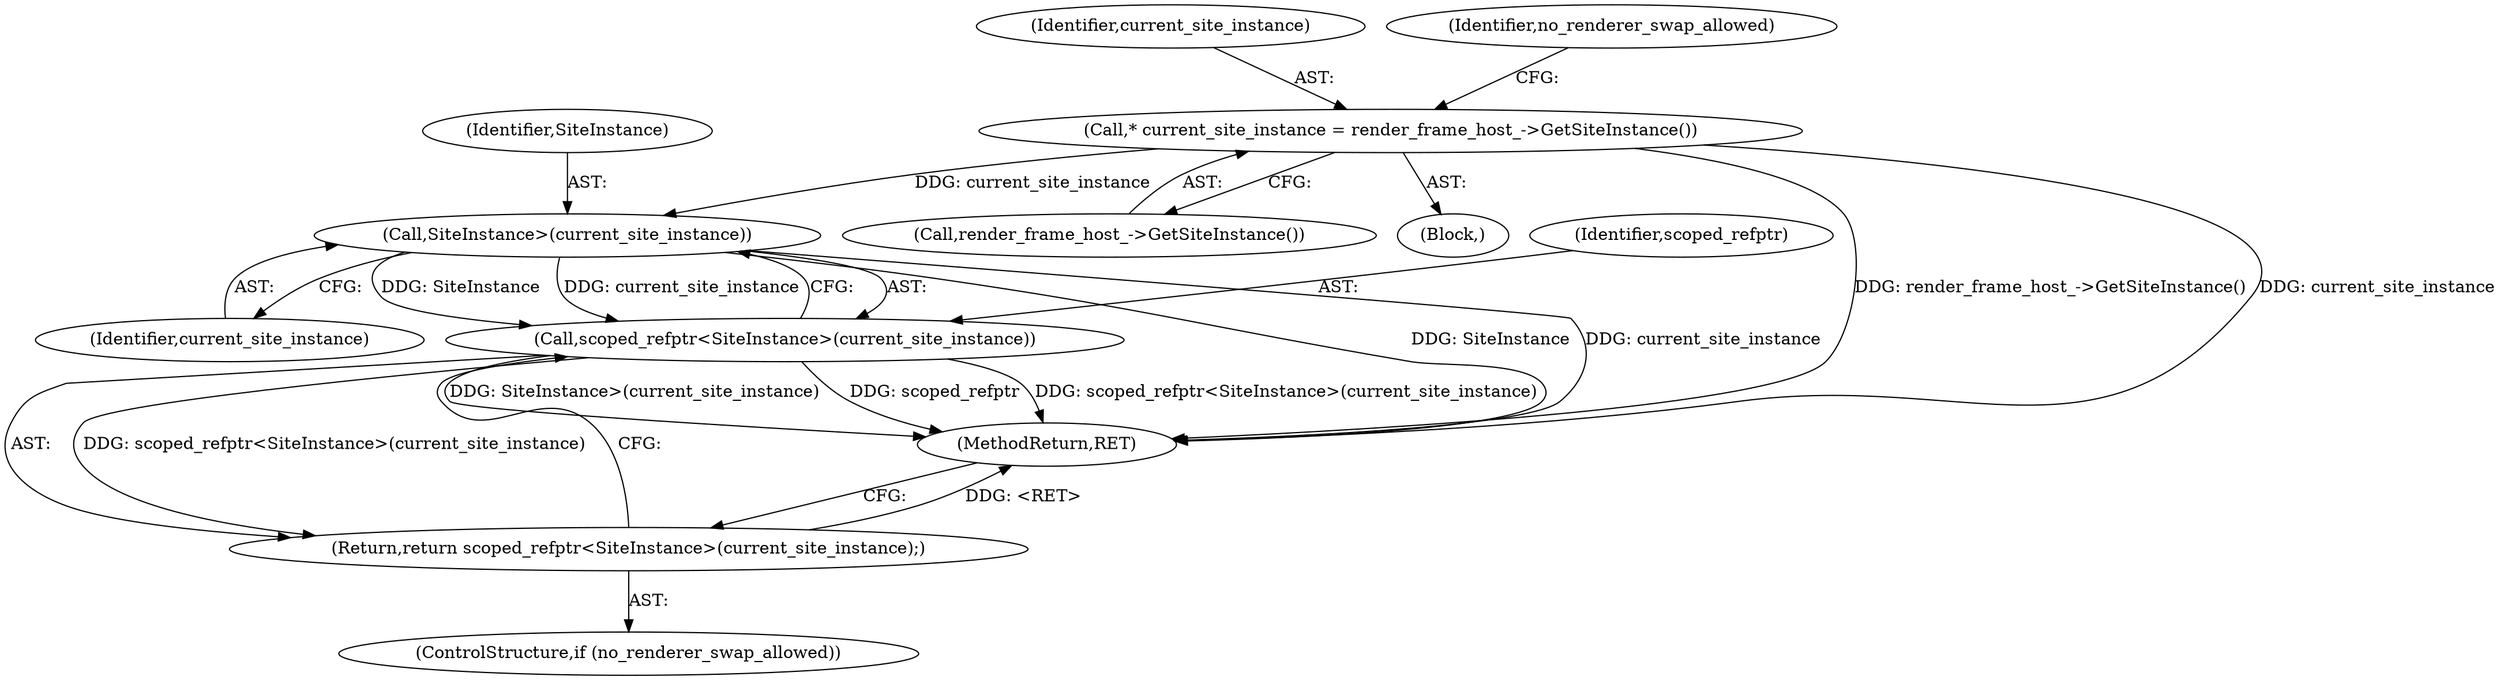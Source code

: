 digraph "0_Chrome_0bb3f5c715eb66bb5c1fb05fd81d902ca57f33ca_1@pointer" {
"1000105" [label="(Call,* current_site_instance = render_frame_host_->GetSiteInstance())"];
"1000165" [label="(Call,SiteInstance>(current_site_instance))"];
"1000163" [label="(Call,scoped_refptr<SiteInstance>(current_site_instance))"];
"1000162" [label="(Return,return scoped_refptr<SiteInstance>(current_site_instance);)"];
"1000162" [label="(Return,return scoped_refptr<SiteInstance>(current_site_instance);)"];
"1000160" [label="(ControlStructure,if (no_renderer_swap_allowed))"];
"1000167" [label="(Identifier,current_site_instance)"];
"1000163" [label="(Call,scoped_refptr<SiteInstance>(current_site_instance))"];
"1000198" [label="(MethodReturn,RET)"];
"1000165" [label="(Call,SiteInstance>(current_site_instance))"];
"1000106" [label="(Identifier,current_site_instance)"];
"1000166" [label="(Identifier,SiteInstance)"];
"1000107" [label="(Call,render_frame_host_->GetSiteInstance())"];
"1000105" [label="(Call,* current_site_instance = render_frame_host_->GetSiteInstance())"];
"1000110" [label="(Identifier,no_renderer_swap_allowed)"];
"1000164" [label="(Identifier,scoped_refptr)"];
"1000103" [label="(Block,)"];
"1000105" -> "1000103"  [label="AST: "];
"1000105" -> "1000107"  [label="CFG: "];
"1000106" -> "1000105"  [label="AST: "];
"1000107" -> "1000105"  [label="AST: "];
"1000110" -> "1000105"  [label="CFG: "];
"1000105" -> "1000198"  [label="DDG: render_frame_host_->GetSiteInstance()"];
"1000105" -> "1000198"  [label="DDG: current_site_instance"];
"1000105" -> "1000165"  [label="DDG: current_site_instance"];
"1000165" -> "1000163"  [label="AST: "];
"1000165" -> "1000167"  [label="CFG: "];
"1000166" -> "1000165"  [label="AST: "];
"1000167" -> "1000165"  [label="AST: "];
"1000163" -> "1000165"  [label="CFG: "];
"1000165" -> "1000198"  [label="DDG: SiteInstance"];
"1000165" -> "1000198"  [label="DDG: current_site_instance"];
"1000165" -> "1000163"  [label="DDG: SiteInstance"];
"1000165" -> "1000163"  [label="DDG: current_site_instance"];
"1000163" -> "1000162"  [label="AST: "];
"1000164" -> "1000163"  [label="AST: "];
"1000162" -> "1000163"  [label="CFG: "];
"1000163" -> "1000198"  [label="DDG: scoped_refptr"];
"1000163" -> "1000198"  [label="DDG: scoped_refptr<SiteInstance>(current_site_instance)"];
"1000163" -> "1000198"  [label="DDG: SiteInstance>(current_site_instance)"];
"1000163" -> "1000162"  [label="DDG: scoped_refptr<SiteInstance>(current_site_instance)"];
"1000162" -> "1000160"  [label="AST: "];
"1000198" -> "1000162"  [label="CFG: "];
"1000162" -> "1000198"  [label="DDG: <RET>"];
}
